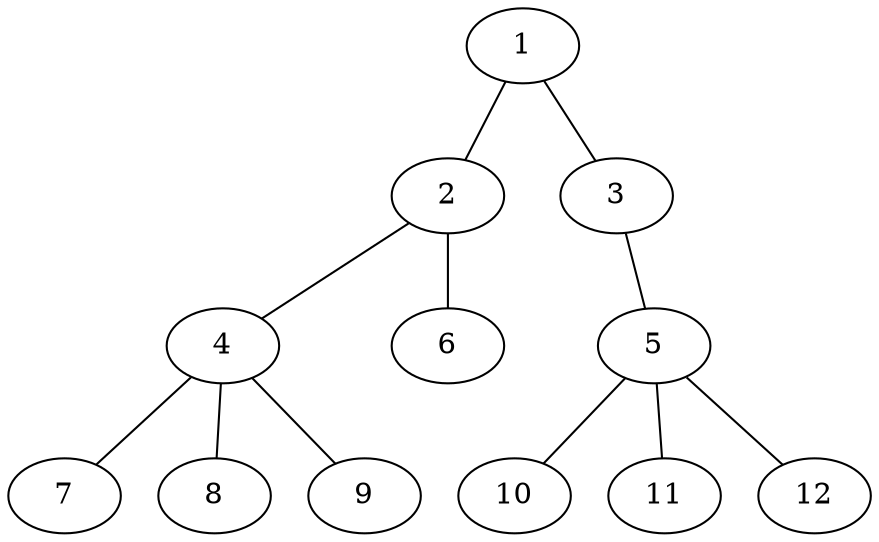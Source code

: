 graph molecule_2548 {
	1	 [chem=N];
	2	 [chem=N];
	1 -- 2	 [valence=1];
	3	 [chem=N];
	1 -- 3	 [valence=2];
	4	 [chem=C];
	2 -- 4	 [valence=1];
	6	 [chem=H];
	2 -- 6	 [valence=1];
	5	 [chem=C];
	3 -- 5	 [valence=1];
	7	 [chem=H];
	4 -- 7	 [valence=1];
	8	 [chem=H];
	4 -- 8	 [valence=1];
	9	 [chem=H];
	4 -- 9	 [valence=1];
	10	 [chem=H];
	5 -- 10	 [valence=1];
	11	 [chem=H];
	5 -- 11	 [valence=1];
	12	 [chem=H];
	5 -- 12	 [valence=1];
}
